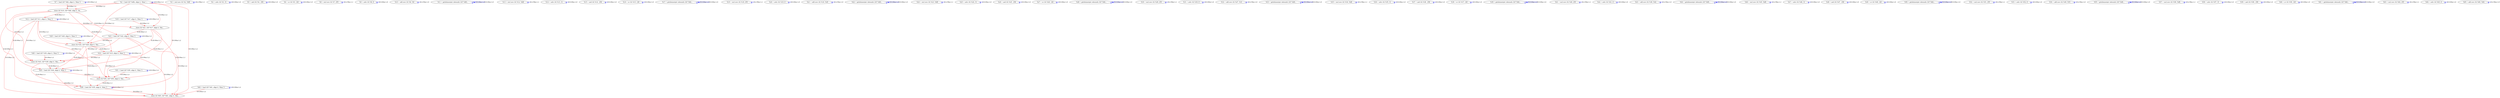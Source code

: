 digraph {
Node0x3ea7a10[label="  %2 = load i32* %dlti, align 4, !tbaa !..."];
Node0x3ea7a10 -> Node0x3ea7a10[label="D:0.00ns L:2",color=blue];
Node0x3eb58b0[label="  store i32 %10, i32* %bli, align 4, !tb..."];
Node0x3ea7a10 -> Node0x3eb58b0[label="D:0.00ns L:2",color=red];
Node0x3eb6370[label="  store i32 %21, i32* %17, align 4, !tba..."];
Node0x3ea7a10 -> Node0x3eb6370[label="D:0.00ns L:2",color=red];
Node0x3eb6ea0[label="  store i32 %32, i32* %28, align 4, !tba..."];
Node0x3ea7a10 -> Node0x3eb6ea0[label="D:0.00ns L:2",color=red];
Node0x3eb7a70[label="  store i32 %43, i32* %39, align 4, !tba..."];
Node0x3ea7a10 -> Node0x3eb7a70[label="D:0.00ns L:2",color=red];
Node0x3eb8a60[label="  store i32 %54, i32* %50, align 4, !tba..."];
Node0x3ea7a10 -> Node0x3eb8a60[label="D:0.00ns L:2",color=red];
Node0x3eb94e0[label="  store i32 %65, i32* %61, align 4, !tba..."];
Node0x3ea7a10 -> Node0x3eb94e0[label="D:0.00ns L:2",color=red];
Node0x3ea7410[label="  %3 = mul nsw i32 %2, %dlt"];
Node0x3ea7410 -> Node0x3ea7410[label="D:2.59ns L:1",color=blue];
Node0x3ea75b0[label="  %4 = ashr i32 %3, 31"];
Node0x3ea75b0 -> Node0x3ea75b0[label="D:0.00ns L:0",color=blue];
Node0x3ea7690[label="  %5 = and i32 %4, -256"];
Node0x3ea7690 -> Node0x3ea7690[label="D:0.00ns L:0",color=blue];
Node0x3eb5450[label="  %6 = or i32 %5, 128"];
Node0x3eb5450 -> Node0x3eb5450[label="D:0.00ns L:0",color=blue];
Node0x3eb5530[label="  %7 = load i32* %bli, align 4, !tbaa !1"];
Node0x3eb5530 -> Node0x3eb5530[label="D:0.00ns L:2",color=blue];
Node0x3eb5530 -> Node0x3eb58b0[label="D:0.00ns L:2",color=red];
Node0x3eb5610[label="  %8 = mul nsw i32 %7, 255"];
Node0x3eb5610 -> Node0x3eb5610[label="D:2.59ns L:1",color=blue];
Node0x3eb56f0[label="  %9 = ashr i32 %8, 8"];
Node0x3eb56f0 -> Node0x3eb56f0[label="D:0.00ns L:0",color=blue];
Node0x3eb57d0[label="  %10 = add nsw i32 %6, %9"];
Node0x3eb57d0 -> Node0x3eb57d0[label="D:2.50ns L:0",color=blue];
Node0x3eb5a70[label="  %12 = load i32* %11, align 4, !tbaa !1"];
Node0x3eb58b0 -> Node0x3eb5a70[label="D:20.00ns L:1",color=red];
Node0x3eb6530[label="  %23 = load i32* %22, align 4, !tbaa !1"];
Node0x3eb58b0 -> Node0x3eb6530[label="D:20.00ns L:1",color=red];
Node0x3eb7060[label="  %34 = load i32* %33, align 4, !tbaa !1"];
Node0x3eb58b0 -> Node0x3eb7060[label="D:20.00ns L:1",color=red];
Node0x3eb51e0[label="  %45 = load i32* %44, align 4, !tbaa !1"];
Node0x3eb58b0 -> Node0x3eb51e0[label="D:20.00ns L:1",color=red];
Node0x3eb8c20[label="  %56 = load i32* %55, align 4, !tbaa !1"];
Node0x3eb58b0 -> Node0x3eb8c20[label="D:20.00ns L:1",color=red];
Node0x3eb5990[label="  %11 = getelementptr inbounds i32* %dlt..."];
Node0x3eb5990 -> Node0x3eb5990[label="D:0.00ns L:0",color=blue];
Node0x3eb5990 -> Node0x3eb5990[label="D:0.00ns L:0",color=blue];
Node0x3eb5a70 -> Node0x3eb5a70[label="D:0.00ns L:2",color=blue];
Node0x3eb5a70 -> Node0x3eb6370[label="D:0.00ns L:2",color=red];
Node0x3eb5a70 -> Node0x3eb6ea0[label="D:0.00ns L:2",color=red];
Node0x3eb5a70 -> Node0x3eb7a70[label="D:0.00ns L:2",color=red];
Node0x3eb5a70 -> Node0x3eb8a60[label="D:0.00ns L:2",color=red];
Node0x3eb5a70 -> Node0x3eb94e0[label="D:0.00ns L:2",color=red];
Node0x3eb5b50[label="  %13 = mul nsw i32 %12, %dlt"];
Node0x3eb5b50 -> Node0x3eb5b50[label="D:2.59ns L:1",color=blue];
Node0x3eb5c30[label="  %14 = ashr i32 %13, 31"];
Node0x3eb5c30 -> Node0x3eb5c30[label="D:0.00ns L:0",color=blue];
Node0x3eb5d10[label="  %15 = and i32 %14, -256"];
Node0x3eb5d10 -> Node0x3eb5d10[label="D:0.00ns L:0",color=blue];
Node0x3eb5df0[label="  %16 = or i32 %15, 128"];
Node0x3eb5df0 -> Node0x3eb5df0[label="D:0.00ns L:0",color=blue];
Node0x3eb5ed0[label="  %17 = getelementptr inbounds i32* %bli..."];
Node0x3eb5ed0 -> Node0x3eb5ed0[label="D:0.00ns L:0",color=blue];
Node0x3eb5ed0 -> Node0x3eb5ed0[label="D:0.00ns L:0",color=blue];
Node0x3eb5fb0[label="  %18 = load i32* %17, align 4, !tbaa !1"];
Node0x3eb5fb0 -> Node0x3eb5fb0[label="D:0.00ns L:2",color=blue];
Node0x3eb5fb0 -> Node0x3eb6370[label="D:0.00ns L:2",color=red];
Node0x3eb6090[label="  %19 = mul nsw i32 %18, 255"];
Node0x3eb6090 -> Node0x3eb6090[label="D:2.59ns L:1",color=blue];
Node0x3eb61b0[label="  %20 = ashr i32 %19, 8"];
Node0x3eb61b0 -> Node0x3eb61b0[label="D:0.00ns L:0",color=blue];
Node0x3eb6290[label="  %21 = add nsw i32 %16, %20"];
Node0x3eb6290 -> Node0x3eb6290[label="D:2.50ns L:0",color=blue];
Node0x3eb6370 -> Node0x3eb6530[label="D:20.00ns L:1",color=red];
Node0x3eb6370 -> Node0x3eb7060[label="D:20.00ns L:1",color=red];
Node0x3eb6370 -> Node0x3eb51e0[label="D:20.00ns L:1",color=red];
Node0x3eb6370 -> Node0x3eb8c20[label="D:20.00ns L:1",color=red];
Node0x3eb6450[label="  %22 = getelementptr inbounds i32* %dlt..."];
Node0x3eb6450 -> Node0x3eb6450[label="D:0.00ns L:0",color=blue];
Node0x3eb6450 -> Node0x3eb6450[label="D:0.00ns L:0",color=blue];
Node0x3eb6530 -> Node0x3eb6530[label="D:0.00ns L:2",color=blue];
Node0x3eb6530 -> Node0x3eb6ea0[label="D:0.00ns L:2",color=red];
Node0x3eb6530 -> Node0x3eb7a70[label="D:0.00ns L:2",color=red];
Node0x3eb6530 -> Node0x3eb8a60[label="D:0.00ns L:2",color=red];
Node0x3eb6530 -> Node0x3eb94e0[label="D:0.00ns L:2",color=red];
Node0x3eb6610[label="  %24 = mul nsw i32 %23, %dlt"];
Node0x3eb6610 -> Node0x3eb6610[label="D:2.59ns L:1",color=blue];
Node0x3eb6730[label="  %25 = ashr i32 %24, 31"];
Node0x3eb6730 -> Node0x3eb6730[label="D:0.00ns L:0",color=blue];
Node0x3eb6810[label="  %26 = and i32 %25, -256"];
Node0x3eb6810 -> Node0x3eb6810[label="D:0.00ns L:0",color=blue];
Node0x3eb68f0[label="  %27 = or i32 %26, 128"];
Node0x3eb68f0 -> Node0x3eb68f0[label="D:0.00ns L:0",color=blue];
Node0x3eb69d0[label="  %28 = getelementptr inbounds i32* %bli..."];
Node0x3eb69d0 -> Node0x3eb69d0[label="D:0.00ns L:0",color=blue];
Node0x3eb69d0 -> Node0x3eb69d0[label="D:0.00ns L:0",color=blue];
Node0x3eb6ab0[label="  %29 = load i32* %28, align 4, !tbaa !1"];
Node0x3eb6ab0 -> Node0x3eb6ab0[label="D:0.00ns L:2",color=blue];
Node0x3eb6ab0 -> Node0x3eb6ea0[label="D:0.00ns L:2",color=red];
Node0x3eb6b90[label="  %30 = mul nsw i32 %29, 255"];
Node0x3eb6b90 -> Node0x3eb6b90[label="D:2.59ns L:1",color=blue];
Node0x3eb6cb0[label="  %31 = ashr i32 %30, 8"];
Node0x3eb6cb0 -> Node0x3eb6cb0[label="D:0.00ns L:0",color=blue];
Node0x3eb6d90[label="  %32 = add nsw i32 %27, %31"];
Node0x3eb6d90 -> Node0x3eb6d90[label="D:2.50ns L:0",color=blue];
Node0x3eb6ea0 -> Node0x3eb7060[label="D:20.00ns L:1",color=red];
Node0x3eb6ea0 -> Node0x3eb51e0[label="D:20.00ns L:1",color=red];
Node0x3eb6ea0 -> Node0x3eb8c20[label="D:20.00ns L:1",color=red];
Node0x3eb6f80[label="  %33 = getelementptr inbounds i32* %dlt..."];
Node0x3eb6f80 -> Node0x3eb6f80[label="D:0.00ns L:0",color=blue];
Node0x3eb6f80 -> Node0x3eb6f80[label="D:0.00ns L:0",color=blue];
Node0x3eb7060 -> Node0x3eb7060[label="D:0.00ns L:2",color=blue];
Node0x3eb7060 -> Node0x3eb7a70[label="D:0.00ns L:2",color=red];
Node0x3eb7060 -> Node0x3eb8a60[label="D:0.00ns L:2",color=red];
Node0x3eb7060 -> Node0x3eb94e0[label="D:0.00ns L:2",color=red];
Node0x3eb7140[label="  %35 = mul nsw i32 %34, %dlt"];
Node0x3eb7140 -> Node0x3eb7140[label="D:2.59ns L:1",color=blue];
Node0x3eb7270[label="  %36 = ashr i32 %35, 31"];
Node0x3eb7270 -> Node0x3eb7270[label="D:0.00ns L:0",color=blue];
Node0x3eb7350[label="  %37 = and i32 %36, -256"];
Node0x3eb7350 -> Node0x3eb7350[label="D:0.00ns L:0",color=blue];
Node0x3eb7430[label="  %38 = or i32 %37, 128"];
Node0x3eb7430 -> Node0x3eb7430[label="D:0.00ns L:0",color=blue];
Node0x3eb7510[label="  %39 = getelementptr inbounds i32* %bli..."];
Node0x3eb7510 -> Node0x3eb7510[label="D:0.00ns L:0",color=blue];
Node0x3eb7510 -> Node0x3eb7510[label="D:0.00ns L:0",color=blue];
Node0x3eb75f0[label="  %40 = load i32* %39, align 4, !tbaa !1"];
Node0x3eb75f0 -> Node0x3eb75f0[label="D:0.00ns L:2",color=blue];
Node0x3eb75f0 -> Node0x3eb7a70[label="D:0.00ns L:2",color=red];
Node0x3eb76d0[label="  %41 = mul nsw i32 %40, 255"];
Node0x3eb76d0 -> Node0x3eb76d0[label="D:2.59ns L:1",color=blue];
Node0x3eb7880[label="  %42 = ashr i32 %41, 8"];
Node0x3eb7880 -> Node0x3eb7880[label="D:0.00ns L:0",color=blue];
Node0x3eb7960[label="  %43 = add nsw i32 %38, %42"];
Node0x3eb7960 -> Node0x3eb7960[label="D:2.50ns L:0",color=blue];
Node0x3eb7a70 -> Node0x3eb51e0[label="D:20.00ns L:1",color=red];
Node0x3eb7a70 -> Node0x3eb8c20[label="D:20.00ns L:1",color=red];
Node0x3eb5040[label="  %44 = getelementptr inbounds i32* %dlt..."];
Node0x3eb5040 -> Node0x3eb5040[label="D:0.00ns L:0",color=blue];
Node0x3eb5040 -> Node0x3eb5040[label="D:0.00ns L:0",color=blue];
Node0x3eb51e0 -> Node0x3eb51e0[label="D:0.00ns L:2",color=blue];
Node0x3eb51e0 -> Node0x3eb8a60[label="D:0.00ns L:2",color=red];
Node0x3eb51e0 -> Node0x3eb94e0[label="D:0.00ns L:2",color=red];
Node0x3eb52c0[label="  %46 = mul nsw i32 %45, %dlt"];
Node0x3eb52c0 -> Node0x3eb52c0[label="D:2.59ns L:1",color=blue];
Node0x3eb8360[label="  %47 = ashr i32 %46, 31"];
Node0x3eb8360 -> Node0x3eb8360[label="D:0.00ns L:0",color=blue];
Node0x3eb8440[label="  %48 = and i32 %47, -256"];
Node0x3eb8440 -> Node0x3eb8440[label="D:0.00ns L:0",color=blue];
Node0x3eb8520[label="  %49 = or i32 %48, 128"];
Node0x3eb8520 -> Node0x3eb8520[label="D:0.00ns L:0",color=blue];
Node0x3eb8600[label="  %50 = getelementptr inbounds i32* %bli..."];
Node0x3eb8600 -> Node0x3eb8600[label="D:0.00ns L:0",color=blue];
Node0x3eb8600 -> Node0x3eb8600[label="D:0.00ns L:0",color=blue];
Node0x3eb86e0[label="  %51 = load i32* %50, align 4, !tbaa !1"];
Node0x3eb86e0 -> Node0x3eb86e0[label="D:0.00ns L:2",color=blue];
Node0x3eb86e0 -> Node0x3eb8a60[label="D:0.00ns L:2",color=red];
Node0x3eb87c0[label="  %52 = mul nsw i32 %51, 255"];
Node0x3eb87c0 -> Node0x3eb87c0[label="D:2.59ns L:1",color=blue];
Node0x3eb88a0[label="  %53 = ashr i32 %52, 8"];
Node0x3eb88a0 -> Node0x3eb88a0[label="D:0.00ns L:0",color=blue];
Node0x3eb8980[label="  %54 = add nsw i32 %49, %53"];
Node0x3eb8980 -> Node0x3eb8980[label="D:2.50ns L:0",color=blue];
Node0x3eb8a60 -> Node0x3eb8c20[label="D:20.00ns L:1",color=red];
Node0x3eb8b40[label="  %55 = getelementptr inbounds i32* %dlt..."];
Node0x3eb8b40 -> Node0x3eb8b40[label="D:0.00ns L:0",color=blue];
Node0x3eb8b40 -> Node0x3eb8b40[label="D:0.00ns L:0",color=blue];
Node0x3eb8c20 -> Node0x3eb8c20[label="D:0.00ns L:2",color=blue];
Node0x3eb8c20 -> Node0x3eb94e0[label="D:0.00ns L:2",color=red];
Node0x3eb8d00[label="  %57 = mul nsw i32 %56, %dlt"];
Node0x3eb8d00 -> Node0x3eb8d00[label="D:2.59ns L:1",color=blue];
Node0x3eb8de0[label="  %58 = ashr i32 %57, 31"];
Node0x3eb8de0 -> Node0x3eb8de0[label="D:0.00ns L:0",color=blue];
Node0x3eb8ec0[label="  %59 = and i32 %58, -256"];
Node0x3eb8ec0 -> Node0x3eb8ec0[label="D:0.00ns L:0",color=blue];
Node0x3eb8fa0[label="  %60 = or i32 %59, 128"];
Node0x3eb8fa0 -> Node0x3eb8fa0[label="D:0.00ns L:0",color=blue];
Node0x3eb9080[label="  %61 = getelementptr inbounds i32* %bli..."];
Node0x3eb9080 -> Node0x3eb9080[label="D:0.00ns L:0",color=blue];
Node0x3eb9080 -> Node0x3eb9080[label="D:0.00ns L:0",color=blue];
Node0x3eb9160[label="  %62 = load i32* %61, align 4, !tbaa !1"];
Node0x3eb9160 -> Node0x3eb9160[label="D:0.00ns L:2",color=blue];
Node0x3eb9160 -> Node0x3eb94e0[label="D:0.00ns L:2",color=red];
Node0x3eb9240[label="  %63 = mul nsw i32 %62, 255"];
Node0x3eb9240 -> Node0x3eb9240[label="D:2.59ns L:1",color=blue];
Node0x3eb9320[label="  %64 = ashr i32 %63, 8"];
Node0x3eb9320 -> Node0x3eb9320[label="D:0.00ns L:0",color=blue];
Node0x3eb9400[label="  %65 = add nsw i32 %60, %64"];
Node0x3eb9400 -> Node0x3eb9400[label="D:2.50ns L:0",color=blue];
}
